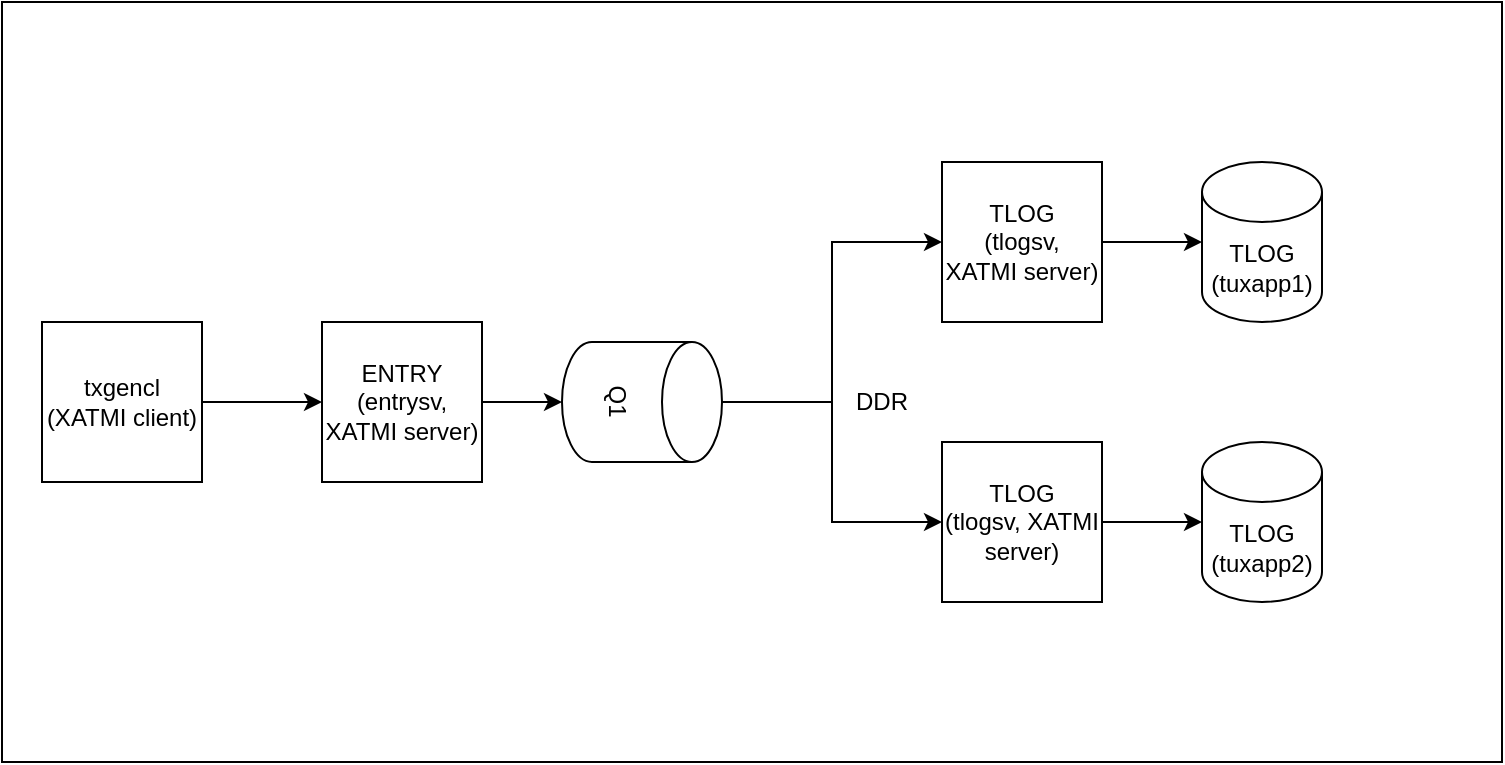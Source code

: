 <mxfile version="15.1.3" type="device"><diagram id="Rjsihqagq6-VJrsuE5NB" name="Page-1"><mxGraphModel dx="1102" dy="829" grid="1" gridSize="10" guides="1" tooltips="1" connect="1" arrows="1" fold="1" page="1" pageScale="1" pageWidth="850" pageHeight="1100" math="0" shadow="0"><root><mxCell id="0"/><mxCell id="1" parent="0"/><mxCell id="NKAnBe1T2TwtLaSYZZFO-21" value="" style="rounded=0;whiteSpace=wrap;html=1;" parent="1" vertex="1"><mxGeometry x="60" y="70" width="750" height="380" as="geometry"/></mxCell><mxCell id="NKAnBe1T2TwtLaSYZZFO-8" style="edgeStyle=orthogonalEdgeStyle;rounded=0;orthogonalLoop=1;jettySize=auto;html=1;entryX=0;entryY=0.5;entryDx=0;entryDy=0;" parent="1" source="NKAnBe1T2TwtLaSYZZFO-1" target="w1cl-FYexj3mJhWYD19Z-4" edge="1"><mxGeometry relative="1" as="geometry"><mxPoint x="260" y="330" as="targetPoint"/></mxGeometry></mxCell><mxCell id="NKAnBe1T2TwtLaSYZZFO-1" value="txgencl&lt;br&gt;(XATMI client)" style="whiteSpace=wrap;html=1;aspect=fixed;" parent="1" vertex="1"><mxGeometry x="80" y="230" width="80" height="80" as="geometry"/></mxCell><mxCell id="NKAnBe1T2TwtLaSYZZFO-15" style="edgeStyle=orthogonalEdgeStyle;rounded=0;orthogonalLoop=1;jettySize=auto;html=1;exitX=0.5;exitY=0;exitDx=0;exitDy=0;exitPerimeter=0;" parent="1" source="NKAnBe1T2TwtLaSYZZFO-10" target="NKAnBe1T2TwtLaSYZZFO-13" edge="1"><mxGeometry relative="1" as="geometry"><mxPoint x="460" y="330" as="sourcePoint"/></mxGeometry></mxCell><mxCell id="NKAnBe1T2TwtLaSYZZFO-14" style="edgeStyle=orthogonalEdgeStyle;rounded=0;orthogonalLoop=1;jettySize=auto;html=1;entryX=0;entryY=0.5;entryDx=0;entryDy=0;" parent="1" source="NKAnBe1T2TwtLaSYZZFO-10" target="NKAnBe1T2TwtLaSYZZFO-12" edge="1"><mxGeometry relative="1" as="geometry"/></mxCell><mxCell id="NKAnBe1T2TwtLaSYZZFO-10" value="Q1" style="shape=cylinder3;whiteSpace=wrap;html=1;boundedLbl=1;backgroundOutline=1;size=15;rotation=90;" parent="1" vertex="1"><mxGeometry x="350" y="230" width="60" height="80" as="geometry"/></mxCell><mxCell id="NKAnBe1T2TwtLaSYZZFO-19" style="edgeStyle=orthogonalEdgeStyle;rounded=0;orthogonalLoop=1;jettySize=auto;html=1;exitX=1;exitY=0.5;exitDx=0;exitDy=0;" parent="1" source="NKAnBe1T2TwtLaSYZZFO-12" target="NKAnBe1T2TwtLaSYZZFO-16" edge="1"><mxGeometry relative="1" as="geometry"/></mxCell><mxCell id="NKAnBe1T2TwtLaSYZZFO-12" value="TLOG&lt;br&gt;(tlogsv,&lt;br&gt;XATMI server)" style="whiteSpace=wrap;html=1;aspect=fixed;" parent="1" vertex="1"><mxGeometry x="530" y="150" width="80" height="80" as="geometry"/></mxCell><mxCell id="NKAnBe1T2TwtLaSYZZFO-18" style="edgeStyle=orthogonalEdgeStyle;rounded=0;orthogonalLoop=1;jettySize=auto;html=1;exitX=1;exitY=0.5;exitDx=0;exitDy=0;entryX=0;entryY=0.5;entryDx=0;entryDy=0;entryPerimeter=0;" parent="1" source="NKAnBe1T2TwtLaSYZZFO-13" target="NKAnBe1T2TwtLaSYZZFO-17" edge="1"><mxGeometry relative="1" as="geometry"/></mxCell><mxCell id="NKAnBe1T2TwtLaSYZZFO-13" value="TLOG&lt;br&gt;(tlogsv, XATMI server)" style="whiteSpace=wrap;html=1;aspect=fixed;" parent="1" vertex="1"><mxGeometry x="530" y="290" width="80" height="80" as="geometry"/></mxCell><mxCell id="NKAnBe1T2TwtLaSYZZFO-16" value="TLOG&lt;br&gt;(tuxapp1)" style="shape=cylinder3;whiteSpace=wrap;html=1;boundedLbl=1;backgroundOutline=1;size=15;" parent="1" vertex="1"><mxGeometry x="660" y="150" width="60" height="80" as="geometry"/></mxCell><mxCell id="NKAnBe1T2TwtLaSYZZFO-17" value="TLOG&lt;br&gt;(tuxapp2)" style="shape=cylinder3;whiteSpace=wrap;html=1;boundedLbl=1;backgroundOutline=1;size=15;" parent="1" vertex="1"><mxGeometry x="660" y="290" width="60" height="80" as="geometry"/></mxCell><mxCell id="w1cl-FYexj3mJhWYD19Z-1" value="DDR" style="text;html=1;strokeColor=none;fillColor=none;align=center;verticalAlign=middle;whiteSpace=wrap;rounded=0;" parent="1" vertex="1"><mxGeometry x="480" y="260" width="40" height="20" as="geometry"/></mxCell><mxCell id="w1cl-FYexj3mJhWYD19Z-5" style="edgeStyle=orthogonalEdgeStyle;rounded=0;orthogonalLoop=1;jettySize=auto;html=1;entryX=0.5;entryY=1;entryDx=0;entryDy=0;entryPerimeter=0;" parent="1" source="w1cl-FYexj3mJhWYD19Z-4" target="NKAnBe1T2TwtLaSYZZFO-10" edge="1"><mxGeometry relative="1" as="geometry"/></mxCell><mxCell id="w1cl-FYexj3mJhWYD19Z-4" value="ENTRY&lt;br&gt;(entrysv, XATMI server)" style="whiteSpace=wrap;html=1;aspect=fixed;" parent="1" vertex="1"><mxGeometry x="220" y="230" width="80" height="80" as="geometry"/></mxCell></root></mxGraphModel></diagram></mxfile>